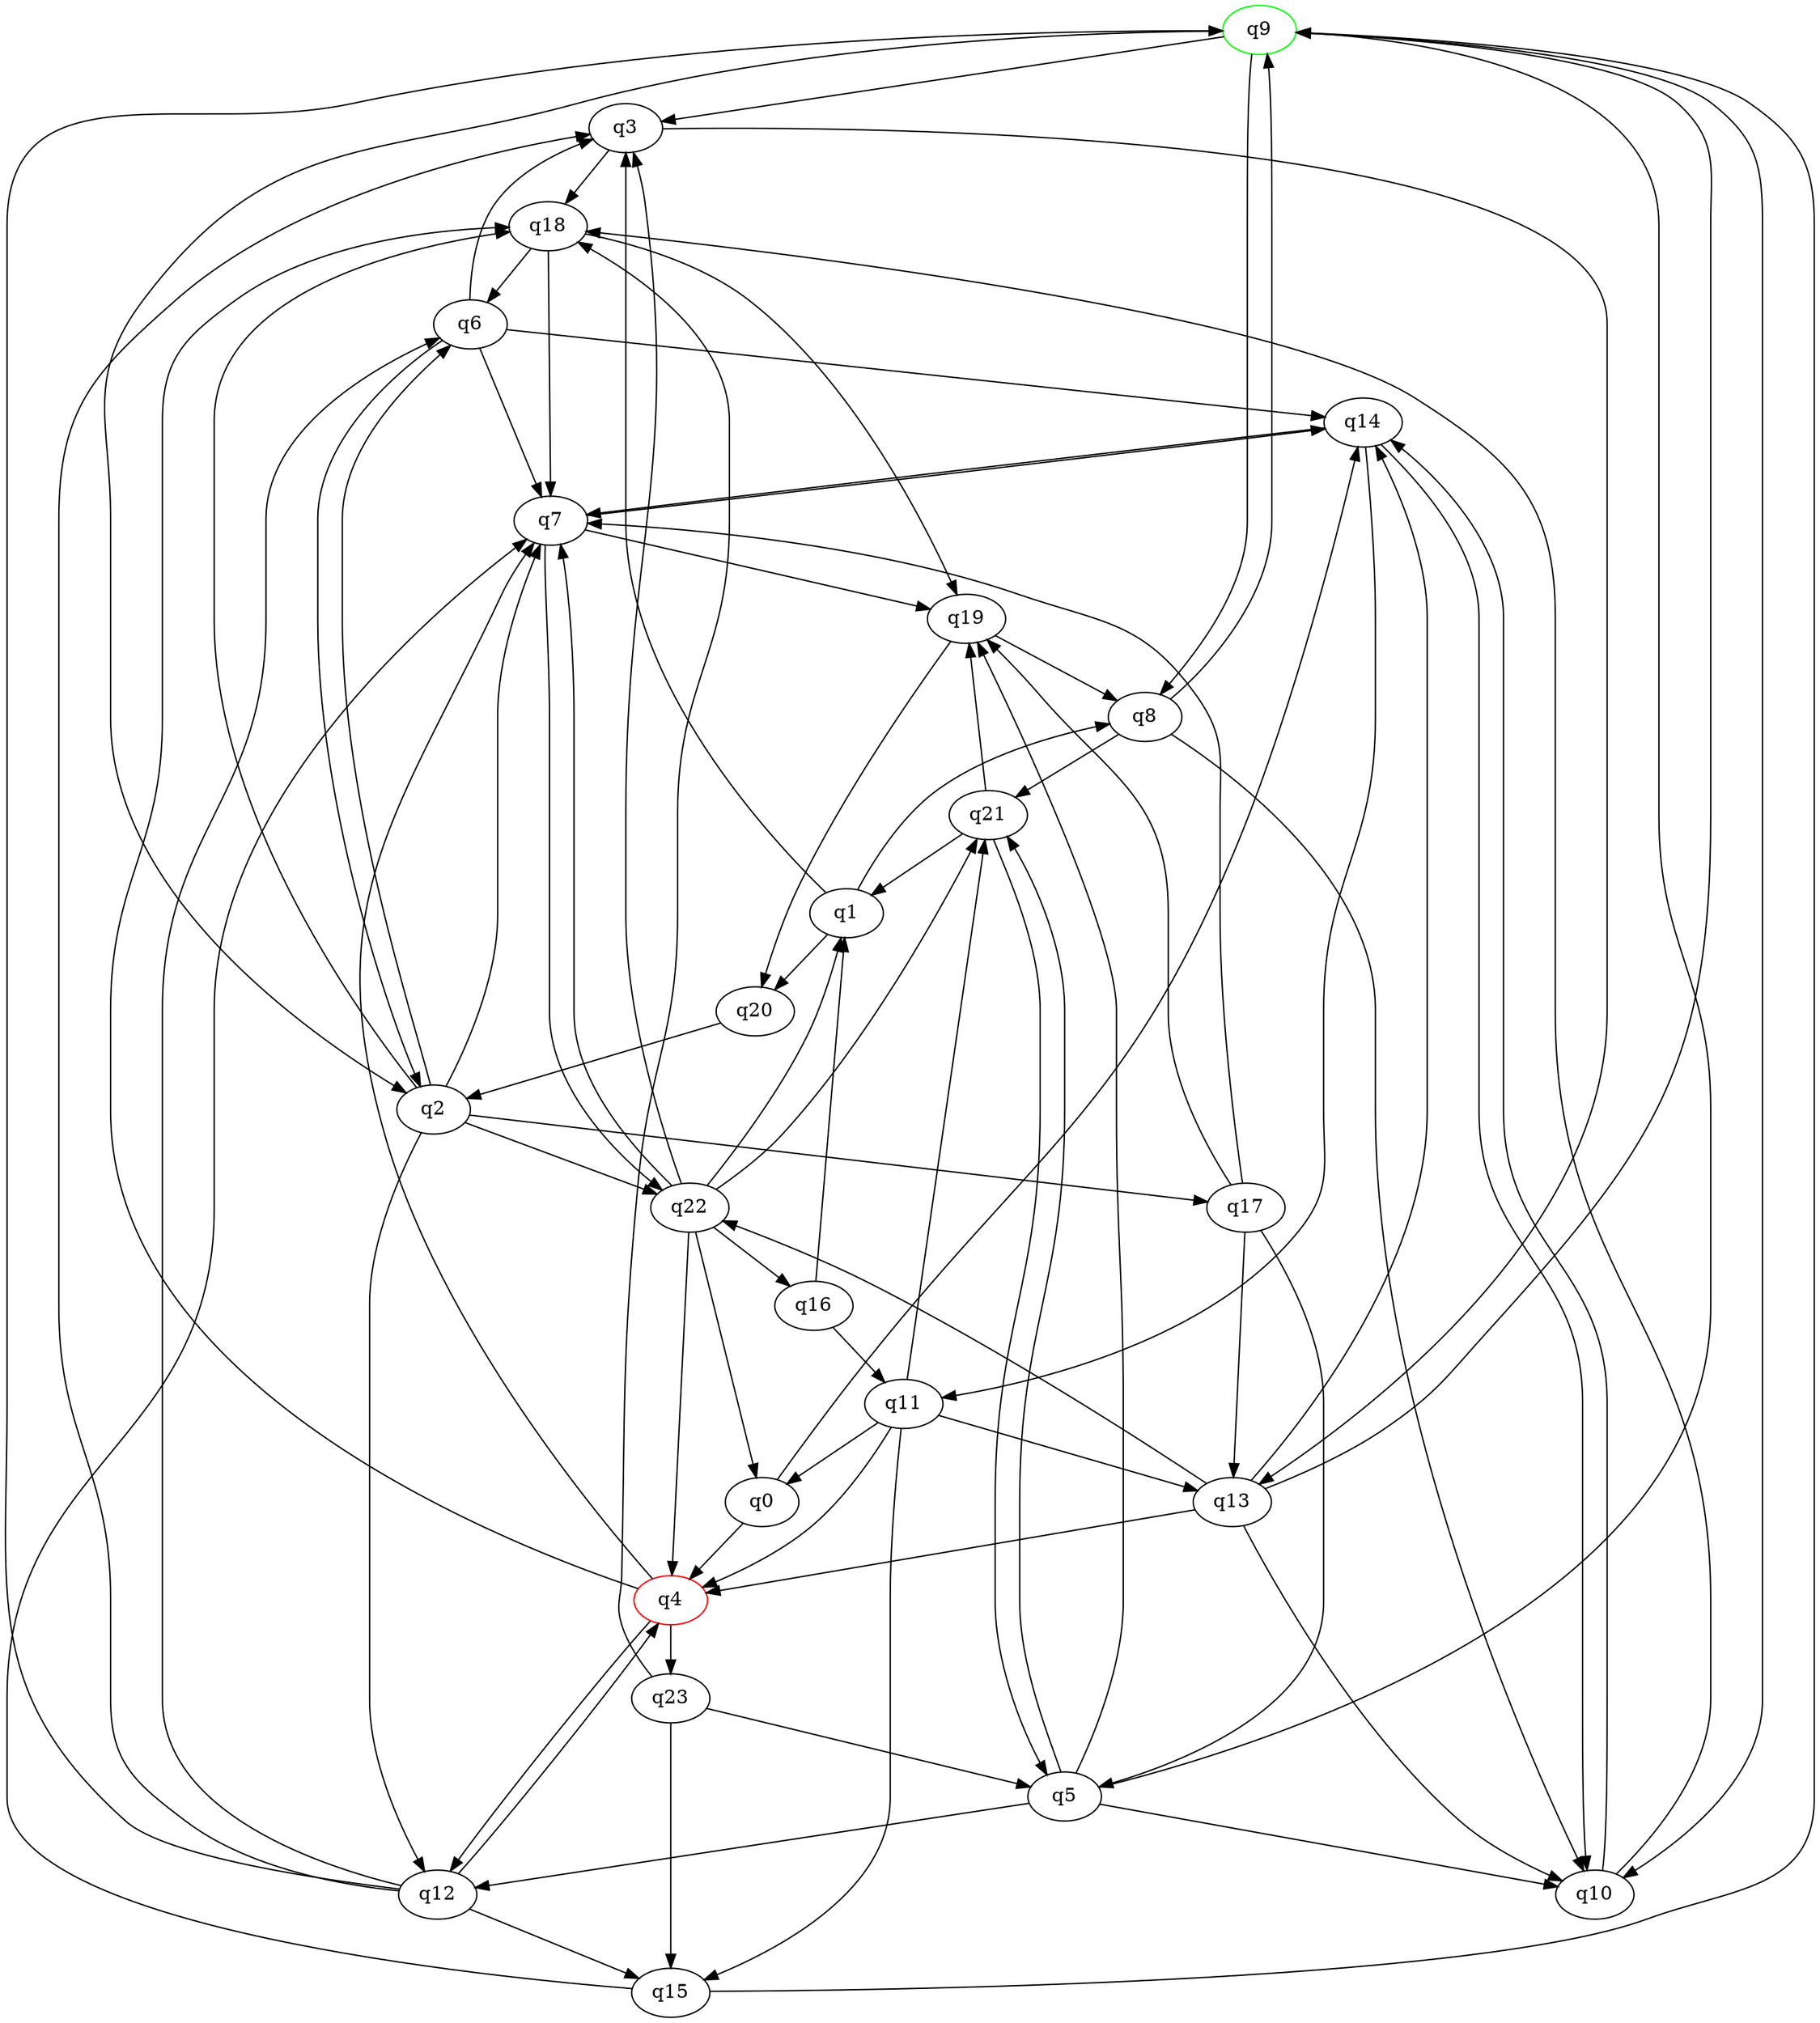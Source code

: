 digraph A{
q9 [initial=1,color=green];
q4 [final=1,color=red];
q0 -> q4;
q0 -> q14;
q1 -> q3;
q1 -> q8;
q1 -> q20;
q2 -> q6;
q2 -> q7;
q2 -> q12;
q2 -> q17;
q2 -> q18;
q2 -> q22;
q3 -> q13;
q3 -> q18;
q4 -> q7;
q4 -> q12;
q4 -> q18;
q4 -> q23;
q5 -> q9;
q5 -> q10;
q5 -> q12;
q5 -> q19;
q5 -> q21;
q6 -> q2;
q6 -> q3;
q6 -> q7;
q6 -> q14;
q7 -> q14;
q7 -> q19;
q7 -> q22;
q8 -> q9;
q8 -> q10;
q8 -> q21;
q9 -> q2;
q9 -> q3;
q9 -> q8;
q9 -> q10;
q10 -> q14;
q10 -> q18;
q11 -> q0;
q11 -> q4;
q11 -> q13;
q11 -> q15;
q11 -> q21;
q12 -> q3;
q12 -> q4;
q12 -> q6;
q12 -> q9;
q12 -> q15;
q13 -> q4;
q13 -> q9;
q13 -> q10;
q13 -> q14;
q13 -> q22;
q14 -> q7;
q14 -> q10;
q14 -> q11;
q15 -> q7;
q15 -> q9;
q16 -> q1;
q16 -> q11;
q17 -> q5;
q17 -> q7;
q17 -> q13;
q17 -> q19;
q18 -> q6;
q18 -> q7;
q18 -> q19;
q19 -> q8;
q19 -> q20;
q20 -> q2;
q21 -> q1;
q21 -> q5;
q21 -> q19;
q22 -> q0;
q22 -> q1;
q22 -> q3;
q22 -> q4;
q22 -> q7;
q22 -> q16;
q22 -> q21;
q23 -> q5;
q23 -> q15;
q23 -> q18;
}